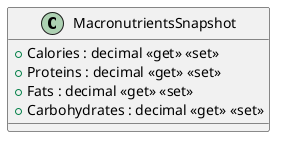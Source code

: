 @startuml
class MacronutrientsSnapshot {
    + Calories : decimal <<get>> <<set>>
    + Proteins : decimal <<get>> <<set>>
    + Fats : decimal <<get>> <<set>>
    + Carbohydrates : decimal <<get>> <<set>>
}
@enduml
